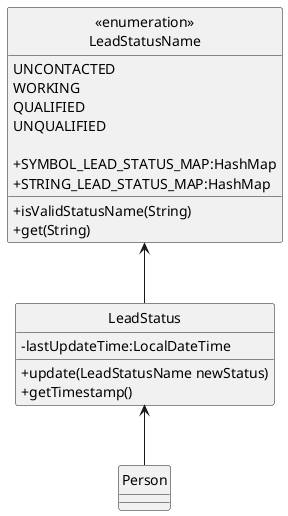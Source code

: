 @startuml
skinparam classAttributeIconSize 0
hide circle

class Person
class LeadStatus
enum "<<enumeration>>\nLeadStatusName" as LeadStatusName

LeadStatusName <-- LeadStatus
LeadStatus <-- Person

class Person {
}

class LeadStatus {
-lastUpdateTime:LocalDateTime

+update(LeadStatusName newStatus)
+getTimestamp()
}

enum LeadStatusName {
UNCONTACTED
WORKING
QUALIFIED
UNQUALIFIED

+SYMBOL_LEAD_STATUS_MAP:HashMap
+STRING_LEAD_STATUS_MAP:HashMap

+isValidStatusName(String)
+get(String)
}

@enduml